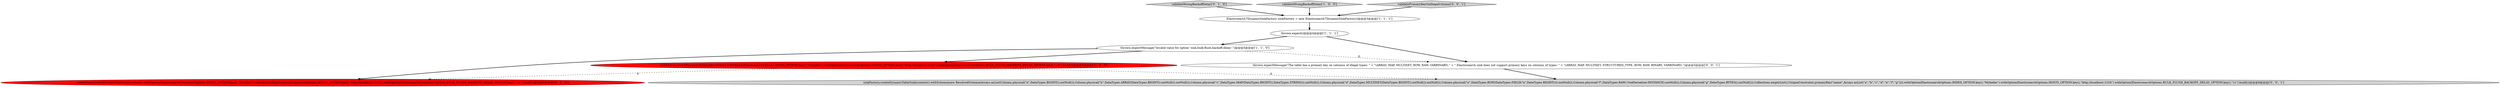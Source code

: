digraph {
1 [style = filled, label = "sinkFactory.createDynamicTableSink(context().withOption(ElasticsearchOptions.INDEX_OPTION.key(),\"MyIndex\").withOption(ElasticsearchOptions.HOSTS_OPTION.key(),\"http://localhost:1234\").withOption(ElasticsearchOptions.BULK_FLUSH_BACKOFF_DELAY_OPTION.key(),\"-1s\").build())@@@6@@@['1', '0', '0']", fillcolor = red, shape = ellipse image = "AAA1AAABBB1BBB"];
2 [style = filled, label = "thrown.expectMessage(\"Invalid value for option 'sink.bulk-flush.backoff.delay'.\")@@@5@@@['1', '1', '0']", fillcolor = white, shape = ellipse image = "AAA0AAABBB1BBB"];
5 [style = filled, label = "sinkFactory.createDynamicTableSink(context().withOption(ElasticsearchConnectorOptions.INDEX_OPTION.key(),\"MyIndex\").withOption(ElasticsearchConnectorOptions.HOSTS_OPTION.key(),\"http://localhost:1234\").withOption(ElasticsearchConnectorOptions.BULK_FLUSH_BACKOFF_DELAY_OPTION.key(),\"-1s\").build())@@@6@@@['0', '1', '0']", fillcolor = red, shape = ellipse image = "AAA1AAABBB2BBB"];
6 [style = filled, label = "validateWrongBackoffDelay['0', '1', '0']", fillcolor = lightgray, shape = diamond image = "AAA0AAABBB2BBB"];
3 [style = filled, label = "validateWrongBackoffDelay['1', '0', '0']", fillcolor = lightgray, shape = diamond image = "AAA0AAABBB1BBB"];
0 [style = filled, label = "thrown.expect()@@@4@@@['1', '1', '1']", fillcolor = white, shape = ellipse image = "AAA0AAABBB1BBB"];
7 [style = filled, label = "validatePrimaryKeyOnIllegalColumn['0', '0', '1']", fillcolor = lightgray, shape = diamond image = "AAA0AAABBB3BBB"];
9 [style = filled, label = "sinkFactory.createDynamicTableSink(context().withSchema(new ResolvedSchema(Arrays.asList(Column.physical(\"a\",DataTypes.BIGINT().notNull()),Column.physical(\"b\",DataTypes.ARRAY(DataTypes.BIGINT().notNull()).notNull()),Column.physical(\"c\",DataTypes.MAP(DataTypes.BIGINT(),DataTypes.STRING()).notNull()),Column.physical(\"d\",DataTypes.MULTISET(DataTypes.BIGINT().notNull()).notNull()),Column.physical(\"e\",DataTypes.ROW(DataTypes.FIELD(\"a\",DataTypes.BIGINT())).notNull()),Column.physical(\"f\",DataTypes.RAW(,VoidSerializer.INSTANCE).notNull()),Column.physical(\"g\",DataTypes.BYTES().notNull())),Collections.emptyList(),UniqueConstraint.primaryKey(\"name\",Arrays.asList(\"a\",\"b\",\"c\",\"d\",\"e\",\"f\",\"g\")))).withOption(ElasticsearchOptions.INDEX_OPTION.key(),\"MyIndex\").withOption(ElasticsearchOptions.HOSTS_OPTION.key(),\"http://localhost:1234\").withOption(ElasticsearchOptions.BULK_FLUSH_BACKOFF_DELAY_OPTION.key(),\"1s\").build())@@@6@@@['0', '0', '1']", fillcolor = lightgray, shape = ellipse image = "AAA0AAABBB3BBB"];
4 [style = filled, label = "Elasticsearch7DynamicSinkFactory sinkFactory = new Elasticsearch7DynamicSinkFactory()@@@3@@@['1', '1', '1']", fillcolor = white, shape = ellipse image = "AAA0AAABBB1BBB"];
8 [style = filled, label = "thrown.expectMessage(\"The table has a primary key on columns of illegal types: \" + \"(ARRAY, MAP, MULTISET, ROW, RAW, VARBINARY(.\" + \" Elasticsearch sink does not support primary keys on columns of types: \" + \"(ARRAY, MAP, MULTISET, STRUCTURED_TYPE, ROW, RAW, BINARY, VARBINARY(.\")@@@5@@@['0', '0', '1']", fillcolor = white, shape = ellipse image = "AAA0AAABBB3BBB"];
6->4 [style = bold, label=""];
1->9 [style = dashed, label="0"];
2->5 [style = bold, label=""];
1->5 [style = dashed, label="0"];
7->4 [style = bold, label=""];
2->8 [style = dashed, label="0"];
3->4 [style = bold, label=""];
2->1 [style = bold, label=""];
4->0 [style = bold, label=""];
0->2 [style = bold, label=""];
8->9 [style = bold, label=""];
0->8 [style = bold, label=""];
}
